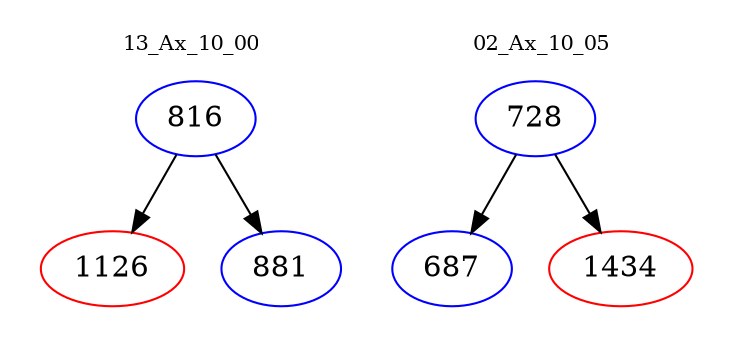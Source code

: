 digraph{
subgraph cluster_0 {
color = white
label = "13_Ax_10_00";
fontsize=10;
T0_816 [label="816", color="blue"]
T0_816 -> T0_1126 [color="black"]
T0_1126 [label="1126", color="red"]
T0_816 -> T0_881 [color="black"]
T0_881 [label="881", color="blue"]
}
subgraph cluster_1 {
color = white
label = "02_Ax_10_05";
fontsize=10;
T1_728 [label="728", color="blue"]
T1_728 -> T1_687 [color="black"]
T1_687 [label="687", color="blue"]
T1_728 -> T1_1434 [color="black"]
T1_1434 [label="1434", color="red"]
}
}
